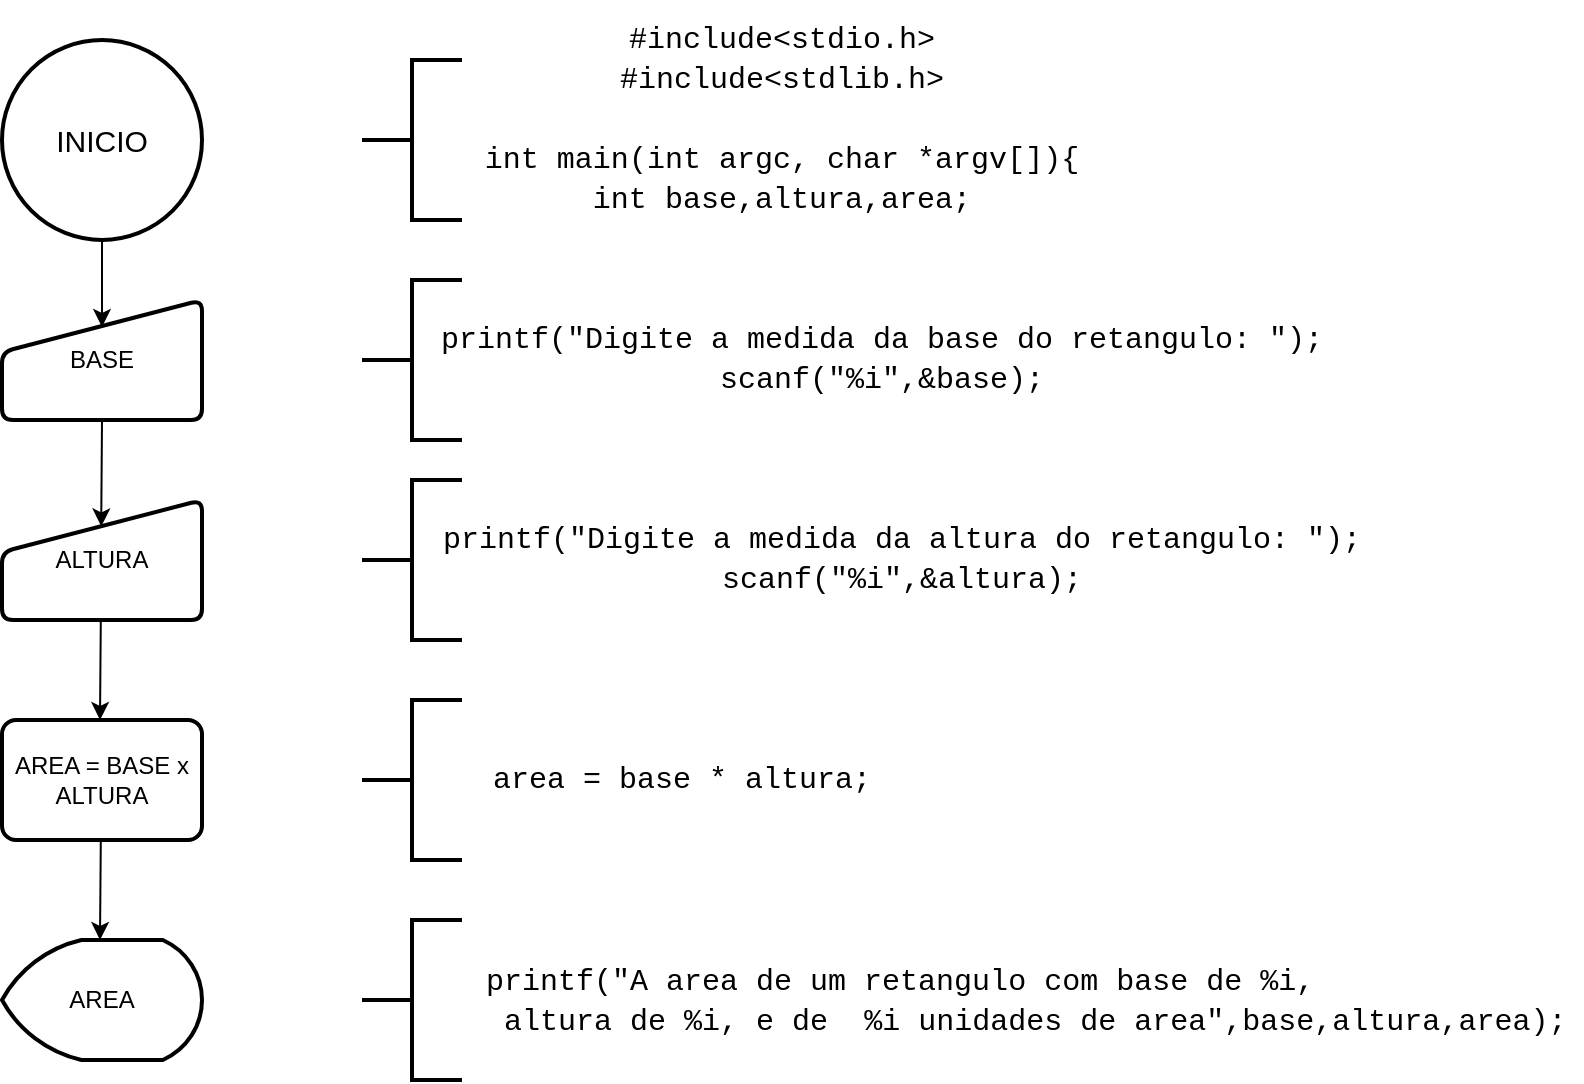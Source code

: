 <mxfile version="14.9.7" type="github">
  <diagram id="C5RBs43oDa-KdzZeNtuy" name="Page-1">
    <mxGraphModel dx="1422" dy="762" grid="1" gridSize="10" guides="1" tooltips="1" connect="1" arrows="1" fold="1" page="1" pageScale="1" pageWidth="827" pageHeight="1169" background="none" math="0" shadow="0">
      <root>
        <mxCell id="WIyWlLk6GJQsqaUBKTNV-0" />
        <mxCell id="WIyWlLk6GJQsqaUBKTNV-1" parent="WIyWlLk6GJQsqaUBKTNV-0" />
        <mxCell id="nSisR4guIrfHE9iIkY8Y-0" value="BASE" style="html=1;strokeWidth=2;shape=manualInput;whiteSpace=wrap;rounded=1;size=26;arcSize=11;verticalAlign=middle;align=center;" parent="WIyWlLk6GJQsqaUBKTNV-1" vertex="1">
          <mxGeometry x="80" y="260" width="100" height="60" as="geometry" />
        </mxCell>
        <mxCell id="nSisR4guIrfHE9iIkY8Y-1" value="&lt;font style=&quot;font-size: 15px&quot;&gt;INICIO&lt;/font&gt;" style="strokeWidth=2;html=1;shape=mxgraph.flowchart.start_2;whiteSpace=wrap;verticalAlign=middle;align=center;" parent="WIyWlLk6GJQsqaUBKTNV-1" vertex="1">
          <mxGeometry x="80" y="130" width="100" height="100" as="geometry" />
        </mxCell>
        <mxCell id="nSisR4guIrfHE9iIkY8Y-2" value="ALTURA" style="html=1;strokeWidth=2;shape=manualInput;whiteSpace=wrap;rounded=1;size=26;arcSize=11;verticalAlign=middle;align=center;" parent="WIyWlLk6GJQsqaUBKTNV-1" vertex="1">
          <mxGeometry x="80" y="360" width="100" height="60" as="geometry" />
        </mxCell>
        <mxCell id="nSisR4guIrfHE9iIkY8Y-5" value="" style="endArrow=classic;html=1;exitX=0.5;exitY=1;exitDx=0;exitDy=0;exitPerimeter=0;entryX=0.5;entryY=0.225;entryDx=0;entryDy=0;entryPerimeter=0;" parent="WIyWlLk6GJQsqaUBKTNV-1" source="nSisR4guIrfHE9iIkY8Y-1" target="nSisR4guIrfHE9iIkY8Y-0" edge="1">
          <mxGeometry width="50" height="50" relative="1" as="geometry">
            <mxPoint x="36" y="340" as="sourcePoint" />
            <mxPoint x="130" y="270" as="targetPoint" />
          </mxGeometry>
        </mxCell>
        <mxCell id="nSisR4guIrfHE9iIkY8Y-6" value="" style="endArrow=classic;html=1;exitX=0.5;exitY=1;exitDx=0;exitDy=0;entryX=0.496;entryY=0.22;entryDx=0;entryDy=0;entryPerimeter=0;" parent="WIyWlLk6GJQsqaUBKTNV-1" source="nSisR4guIrfHE9iIkY8Y-0" target="nSisR4guIrfHE9iIkY8Y-2" edge="1">
          <mxGeometry width="50" height="50" relative="1" as="geometry">
            <mxPoint x="129" y="330.0" as="sourcePoint" />
            <mxPoint x="129" y="370" as="targetPoint" />
          </mxGeometry>
        </mxCell>
        <mxCell id="nSisR4guIrfHE9iIkY8Y-7" value="AREA = BASE x ALTURA" style="rounded=1;whiteSpace=wrap;html=1;absoluteArcSize=1;arcSize=14;strokeWidth=2;align=center;verticalAlign=middle;" parent="WIyWlLk6GJQsqaUBKTNV-1" vertex="1">
          <mxGeometry x="80" y="470" width="100" height="60" as="geometry" />
        </mxCell>
        <mxCell id="nSisR4guIrfHE9iIkY8Y-8" value="" style="endArrow=classic;html=1;exitX=0.5;exitY=1;exitDx=0;exitDy=0;" parent="WIyWlLk6GJQsqaUBKTNV-1" edge="1">
          <mxGeometry width="50" height="50" relative="1" as="geometry">
            <mxPoint x="129.4" y="420" as="sourcePoint" />
            <mxPoint x="129" y="470" as="targetPoint" />
          </mxGeometry>
        </mxCell>
        <mxCell id="pyFOSILM-I7uizpb-qyc-0" value="AREA" style="strokeWidth=2;html=1;shape=mxgraph.flowchart.display;whiteSpace=wrap;" vertex="1" parent="WIyWlLk6GJQsqaUBKTNV-1">
          <mxGeometry x="80" y="580" width="100" height="60" as="geometry" />
        </mxCell>
        <mxCell id="pyFOSILM-I7uizpb-qyc-1" value="" style="endArrow=classic;html=1;exitX=0.5;exitY=1;exitDx=0;exitDy=0;" edge="1" parent="WIyWlLk6GJQsqaUBKTNV-1">
          <mxGeometry width="50" height="50" relative="1" as="geometry">
            <mxPoint x="129.4" y="530" as="sourcePoint" />
            <mxPoint x="129" y="580" as="targetPoint" />
          </mxGeometry>
        </mxCell>
        <mxCell id="pyFOSILM-I7uizpb-qyc-3" value="&lt;div style=&quot;font-family: consolas, &amp;quot;courier new&amp;quot;, monospace; font-size: 15px; line-height: 20px;&quot;&gt;&lt;div&gt;&lt;span style=&quot;&quot;&gt;printf&lt;/span&gt;(&lt;span style=&quot;&quot;&gt;&quot;Digite&amp;nbsp;a&amp;nbsp;medida&amp;nbsp;da&amp;nbsp;base&amp;nbsp;do&amp;nbsp;retangulo:&amp;nbsp;&quot;&lt;/span&gt;);&lt;/div&gt;&lt;div&gt;&lt;span style=&quot;&quot;&gt;scanf&lt;/span&gt;(&lt;span style=&quot;&quot;&gt;&quot;&lt;/span&gt;&lt;span style=&quot;&quot;&gt;%i&lt;/span&gt;&lt;span style=&quot;&quot;&gt;&quot;&lt;/span&gt;,&amp;amp;&lt;span style=&quot;&quot;&gt;base&lt;/span&gt;);&lt;/div&gt;&lt;/div&gt;" style="text;html=1;strokeColor=none;fillColor=none;align=center;verticalAlign=middle;whiteSpace=wrap;rounded=0;labelBorderColor=none;" vertex="1" parent="WIyWlLk6GJQsqaUBKTNV-1">
          <mxGeometry x="320" y="270" width="400" height="40" as="geometry" />
        </mxCell>
        <mxCell id="pyFOSILM-I7uizpb-qyc-4" value="" style="strokeWidth=2;html=1;shape=mxgraph.flowchart.annotation_2;align=left;labelPosition=right;pointerEvents=1;" vertex="1" parent="WIyWlLk6GJQsqaUBKTNV-1">
          <mxGeometry x="260" y="350" width="50" height="80" as="geometry" />
        </mxCell>
        <mxCell id="pyFOSILM-I7uizpb-qyc-6" value="" style="strokeWidth=2;html=1;shape=mxgraph.flowchart.annotation_2;align=left;labelPosition=right;pointerEvents=1;" vertex="1" parent="WIyWlLk6GJQsqaUBKTNV-1">
          <mxGeometry x="260" y="250" width="50" height="80" as="geometry" />
        </mxCell>
        <mxCell id="pyFOSILM-I7uizpb-qyc-7" value="" style="strokeWidth=2;html=1;shape=mxgraph.flowchart.annotation_2;align=left;labelPosition=right;pointerEvents=1;" vertex="1" parent="WIyWlLk6GJQsqaUBKTNV-1">
          <mxGeometry x="260" y="460" width="50" height="80" as="geometry" />
        </mxCell>
        <mxCell id="pyFOSILM-I7uizpb-qyc-8" value="" style="strokeWidth=2;html=1;shape=mxgraph.flowchart.annotation_2;align=left;labelPosition=right;pointerEvents=1;" vertex="1" parent="WIyWlLk6GJQsqaUBKTNV-1">
          <mxGeometry x="260" y="570" width="50" height="80" as="geometry" />
        </mxCell>
        <mxCell id="pyFOSILM-I7uizpb-qyc-9" value="&lt;div style=&quot;font-family: consolas, &amp;quot;courier new&amp;quot;, monospace; font-weight: normal; font-size: 15px; line-height: 20px;&quot;&gt;&lt;div&gt;&lt;span style=&quot;&quot;&gt;printf&lt;/span&gt;&lt;span style=&quot;&quot;&gt;(&lt;/span&gt;&lt;span style=&quot;&quot;&gt;&quot;Digite&amp;nbsp;a&amp;nbsp;medida&amp;nbsp;da&amp;nbsp;altura&amp;nbsp;do&amp;nbsp;retangulo:&amp;nbsp;&quot;&lt;/span&gt;&lt;span style=&quot;&quot;&gt;);&lt;/span&gt;&lt;/div&gt;&lt;div&gt;&lt;span style=&quot;&quot;&gt;scanf&lt;/span&gt;&lt;span style=&quot;&quot;&gt;(&lt;/span&gt;&lt;span style=&quot;&quot;&gt;&quot;&lt;/span&gt;&lt;span style=&quot;&quot;&gt;%i&lt;/span&gt;&lt;span style=&quot;&quot;&gt;&quot;&lt;/span&gt;&lt;span style=&quot;&quot;&gt;,&amp;amp;&lt;/span&gt;&lt;span style=&quot;&quot;&gt;altura&lt;/span&gt;&lt;span style=&quot;&quot;&gt;);&lt;/span&gt;&lt;/div&gt;&lt;/div&gt;" style="text;whiteSpace=wrap;html=1;rounded=0;align=center;verticalAlign=middle;labelBorderColor=none;" vertex="1" parent="WIyWlLk6GJQsqaUBKTNV-1">
          <mxGeometry x="320" y="360" width="420" height="60" as="geometry" />
        </mxCell>
        <mxCell id="pyFOSILM-I7uizpb-qyc-10" value="&lt;div style=&quot;font-family: consolas, &amp;quot;courier new&amp;quot;, monospace; font-weight: normal; font-size: 15px; line-height: 20px;&quot;&gt;&lt;div&gt;&lt;span style=&quot;&quot;&gt;area&lt;/span&gt;&lt;span style=&quot;&quot;&gt;&amp;nbsp;=&amp;nbsp;&lt;/span&gt;&lt;span style=&quot;&quot;&gt;base&lt;/span&gt;&lt;span style=&quot;&quot;&gt;&amp;nbsp;*&amp;nbsp;&lt;/span&gt;&lt;span style=&quot;&quot;&gt;altura&lt;/span&gt;&lt;span style=&quot;&quot;&gt;;&lt;/span&gt;&lt;/div&gt;&lt;/div&gt;" style="text;whiteSpace=wrap;html=1;rounded=0;align=center;verticalAlign=middle;labelBorderColor=none;" vertex="1" parent="WIyWlLk6GJQsqaUBKTNV-1">
          <mxGeometry x="320" y="480" width="200" height="40" as="geometry" />
        </mxCell>
        <mxCell id="pyFOSILM-I7uizpb-qyc-11" value="&lt;div style=&quot;font-family: consolas, &amp;quot;courier new&amp;quot;, monospace; font-weight: normal; font-size: 15px; line-height: 20px;&quot;&gt;&lt;div&gt;&lt;span style=&quot;&quot;&gt;printf&lt;/span&gt;&lt;span style=&quot;&quot;&gt;(&lt;/span&gt;&lt;span style=&quot;&quot;&gt;&quot;A&amp;nbsp;area&amp;nbsp;de&amp;nbsp;um&amp;nbsp;retangulo&amp;nbsp;com&amp;nbsp;base&amp;nbsp;de&amp;nbsp;&lt;/span&gt;&lt;span style=&quot;&quot;&gt;%i&lt;/span&gt;&lt;span style=&quot;&quot;&gt;,&lt;/span&gt;&lt;/div&gt;&lt;div&gt;&lt;span style=&quot;&quot;&gt;&amp;nbsp;altura&amp;nbsp;de&amp;nbsp;&lt;/span&gt;&lt;span style=&quot;&quot;&gt;%i&lt;/span&gt;&lt;span style=&quot;&quot;&gt;,&amp;nbsp;e&amp;nbsp;de&amp;nbsp;&amp;nbsp;&lt;/span&gt;&lt;span style=&quot;&quot;&gt;%i&lt;/span&gt;&lt;span style=&quot;&quot;&gt;&amp;nbsp;unidades&amp;nbsp;de&amp;nbsp;area&quot;&lt;/span&gt;&lt;span style=&quot;&quot;&gt;,&lt;/span&gt;&lt;span style=&quot;&quot;&gt;base&lt;/span&gt;&lt;span style=&quot;&quot;&gt;,&lt;/span&gt;&lt;span style=&quot;&quot;&gt;altura&lt;/span&gt;&lt;span style=&quot;&quot;&gt;,&lt;/span&gt;&lt;span style=&quot;&quot;&gt;area&lt;/span&gt;&lt;span style=&quot;&quot;&gt;);&lt;/span&gt;&lt;/div&gt;&lt;/div&gt;" style="text;html=1;whiteSpace=wrap;" vertex="1" parent="WIyWlLk6GJQsqaUBKTNV-1">
          <mxGeometry x="320" y="585" width="550" height="40" as="geometry" />
        </mxCell>
        <mxCell id="pyFOSILM-I7uizpb-qyc-12" value="&lt;div style=&quot;font-family: consolas, &amp;quot;courier new&amp;quot;, monospace; font-weight: normal; font-size: 15px; line-height: 20px;&quot;&gt;&lt;div&gt;&lt;span style=&quot;&quot;&gt;#include&lt;/span&gt;&lt;span style=&quot;&quot;&gt;&amp;lt;stdio.h&amp;gt;&lt;/span&gt;&lt;/div&gt;&lt;div&gt;&lt;span style=&quot;&quot;&gt;#include&lt;/span&gt;&lt;span style=&quot;&quot;&gt;&amp;lt;stdlib.h&amp;gt;&lt;/span&gt;&lt;/div&gt;&lt;br&gt;&lt;div&gt;&lt;span style=&quot;&quot;&gt;int&lt;/span&gt;&lt;span style=&quot;&quot;&gt;&amp;nbsp;&lt;/span&gt;&lt;span style=&quot;&quot;&gt;main&lt;/span&gt;&lt;span style=&quot;&quot;&gt;(&lt;/span&gt;&lt;span style=&quot;&quot;&gt;int&lt;/span&gt;&lt;span style=&quot;&quot;&gt;&amp;nbsp;&lt;/span&gt;&lt;span style=&quot;&quot;&gt;argc&lt;/span&gt;&lt;span style=&quot;&quot;&gt;,&amp;nbsp;&lt;/span&gt;&lt;span style=&quot;&quot;&gt;char&lt;/span&gt;&lt;span style=&quot;&quot;&gt;&amp;nbsp;*&lt;/span&gt;&lt;span style=&quot;&quot;&gt;argv&lt;/span&gt;&lt;span style=&quot;&quot;&gt;[]&lt;/span&gt;&lt;span style=&quot;&quot;&gt;){&lt;/span&gt;&lt;/div&gt;&lt;div&gt;&lt;span style=&quot;&quot;&gt;int&lt;/span&gt;&lt;span style=&quot;&quot;&gt;&amp;nbsp;&lt;/span&gt;&lt;span style=&quot;&quot;&gt;base&lt;/span&gt;&lt;span style=&quot;&quot;&gt;,&lt;/span&gt;&lt;span style=&quot;&quot;&gt;altura&lt;/span&gt;&lt;span style=&quot;&quot;&gt;,&lt;/span&gt;&lt;span style=&quot;&quot;&gt;area&lt;/span&gt;&lt;span style=&quot;&quot;&gt;;&lt;/span&gt;&lt;/div&gt;&lt;/div&gt;" style="text;whiteSpace=wrap;html=1;rounded=0;align=center;verticalAlign=middle;labelBorderColor=none;" vertex="1" parent="WIyWlLk6GJQsqaUBKTNV-1">
          <mxGeometry x="320" y="110" width="300" height="120" as="geometry" />
        </mxCell>
        <mxCell id="pyFOSILM-I7uizpb-qyc-13" value="" style="strokeWidth=2;html=1;shape=mxgraph.flowchart.annotation_2;align=left;labelPosition=right;pointerEvents=1;" vertex="1" parent="WIyWlLk6GJQsqaUBKTNV-1">
          <mxGeometry x="260" y="140" width="50" height="80" as="geometry" />
        </mxCell>
      </root>
    </mxGraphModel>
  </diagram>
</mxfile>
